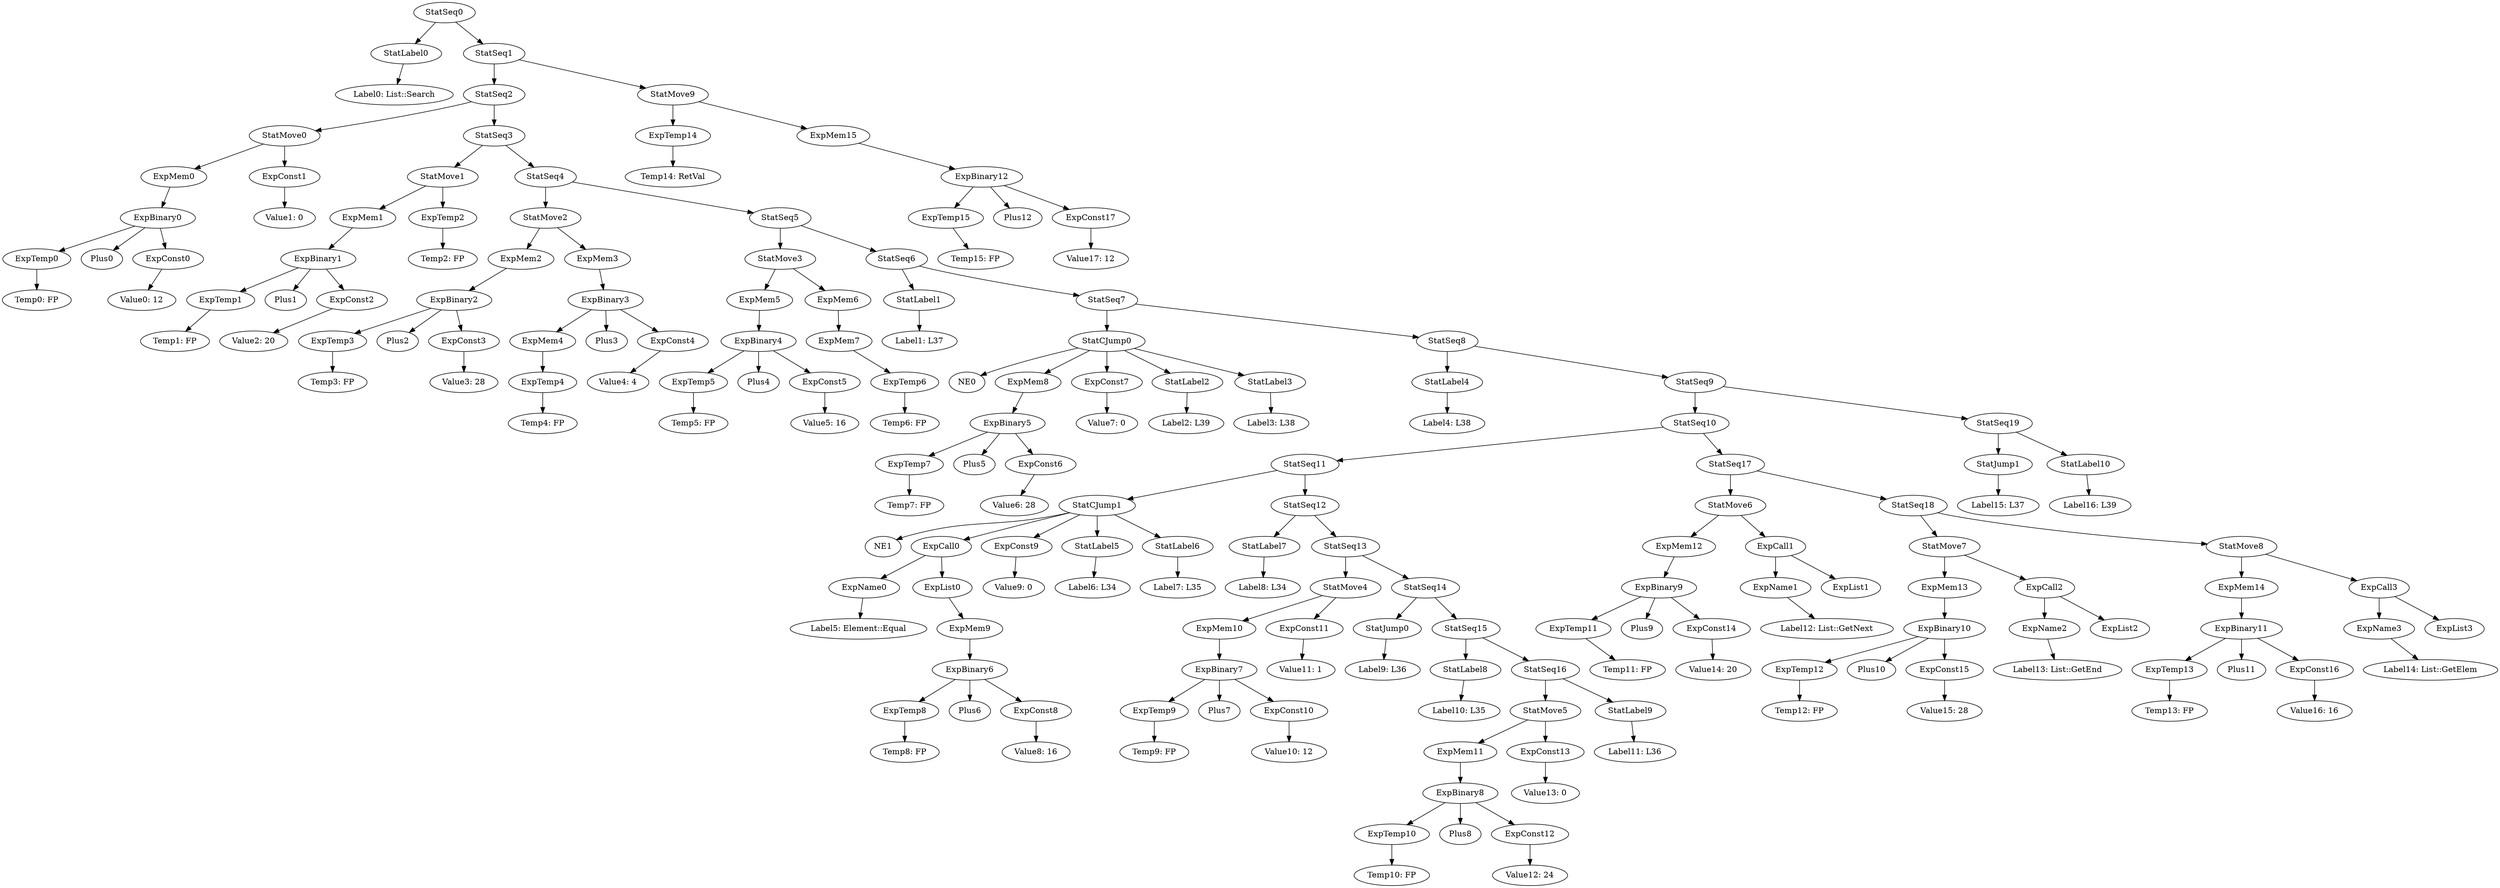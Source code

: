 digraph {
	ordering = out;
	ExpConst17 -> "Value17: 12";
	ExpBinary12 -> ExpTemp15;
	ExpBinary12 -> Plus12;
	ExpBinary12 -> ExpConst17;
	ExpTemp15 -> "Temp15: FP";
	StatMove9 -> ExpTemp14;
	StatMove9 -> ExpMem15;
	ExpTemp14 -> "Temp14: RetVal";
	StatLabel10 -> "Label16: L39";
	StatSeq19 -> StatJump1;
	StatSeq19 -> StatLabel10;
	StatSeq9 -> StatSeq10;
	StatSeq9 -> StatSeq19;
	ExpName3 -> "Label14: List::GetElem";
	ExpMem14 -> ExpBinary11;
	ExpConst16 -> "Value16: 16";
	ExpTemp13 -> "Temp13: FP";
	StatSeq18 -> StatMove7;
	StatSeq18 -> StatMove8;
	ExpCall2 -> ExpName2;
	ExpCall2 -> ExpList2;
	ExpName2 -> "Label13: List::GetEnd";
	ExpBinary5 -> ExpTemp7;
	ExpBinary5 -> Plus5;
	ExpBinary5 -> ExpConst6;
	StatSeq11 -> StatCJump1;
	StatSeq11 -> StatSeq12;
	ExpMem6 -> ExpMem7;
	ExpTemp6 -> "Temp6: FP";
	StatMove6 -> ExpMem12;
	StatMove6 -> ExpCall1;
	ExpConst4 -> "Value4: 4";
	StatMove3 -> ExpMem5;
	StatMove3 -> ExpMem6;
	ExpConst0 -> "Value0: 12";
	StatMove8 -> ExpMem14;
	StatMove8 -> ExpCall3;
	StatLabel7 -> "Label8: L34";
	ExpMem3 -> ExpBinary3;
	ExpConst2 -> "Value2: 20";
	ExpConst1 -> "Value1: 0";
	StatCJump0 -> NE0;
	StatCJump0 -> ExpMem8;
	StatCJump0 -> ExpConst7;
	StatCJump0 -> StatLabel2;
	StatCJump0 -> StatLabel3;
	ExpList0 -> ExpMem9;
	StatSeq5 -> StatMove3;
	StatSeq5 -> StatSeq6;
	StatLabel4 -> "Label4: L38";
	StatLabel9 -> "Label11: L36";
	ExpMem5 -> ExpBinary4;
	StatSeq17 -> StatMove6;
	StatSeq17 -> StatSeq18;
	StatLabel0 -> "Label0: List::Search";
	ExpBinary2 -> ExpTemp3;
	ExpBinary2 -> Plus2;
	ExpBinary2 -> ExpConst3;
	StatMove1 -> ExpMem1;
	StatMove1 -> ExpTemp2;
	ExpMem13 -> ExpBinary10;
	ExpConst6 -> "Value6: 28";
	ExpMem1 -> ExpBinary1;
	StatSeq13 -> StatMove4;
	StatSeq13 -> StatSeq14;
	ExpMem9 -> ExpBinary6;
	StatSeq2 -> StatMove0;
	StatSeq2 -> StatSeq3;
	ExpMem0 -> ExpBinary0;
	ExpTemp5 -> "Temp5: FP";
	ExpBinary4 -> ExpTemp5;
	ExpBinary4 -> Plus4;
	ExpBinary4 -> ExpConst5;
	ExpTemp1 -> "Temp1: FP";
	ExpConst5 -> "Value5: 16";
	StatSeq0 -> StatLabel0;
	StatSeq0 -> StatSeq1;
	ExpTemp11 -> "Temp11: FP";
	StatSeq6 -> StatLabel1;
	StatSeq6 -> StatSeq7;
	StatLabel8 -> "Label10: L35";
	ExpTemp3 -> "Temp3: FP";
	StatSeq8 -> StatLabel4;
	StatSeq8 -> StatSeq9;
	StatLabel3 -> "Label3: L38";
	ExpBinary3 -> ExpMem4;
	ExpBinary3 -> Plus3;
	ExpBinary3 -> ExpConst4;
	ExpMem7 -> ExpTemp6;
	StatSeq3 -> StatMove1;
	StatSeq3 -> StatSeq4;
	StatSeq15 -> StatLabel8;
	StatSeq15 -> StatSeq16;
	ExpConst15 -> "Value15: 28";
	ExpTemp0 -> "Temp0: FP";
	ExpTemp7 -> "Temp7: FP";
	StatLabel1 -> "Label1: L37";
	StatJump1 -> "Label15: L37";
	StatSeq4 -> StatMove2;
	StatSeq4 -> StatSeq5;
	StatSeq1 -> StatSeq2;
	StatSeq1 -> StatMove9;
	ExpMem2 -> ExpBinary2;
	StatMove0 -> ExpMem0;
	StatMove0 -> ExpConst1;
	ExpBinary11 -> ExpTemp13;
	ExpBinary11 -> Plus11;
	ExpBinary11 -> ExpConst16;
	ExpMem4 -> ExpTemp4;
	ExpBinary0 -> ExpTemp0;
	ExpBinary0 -> Plus0;
	ExpBinary0 -> ExpConst0;
	ExpConst7 -> "Value7: 0";
	ExpConst3 -> "Value3: 28";
	ExpTemp12 -> "Temp12: FP";
	StatLabel6 -> "Label7: L35";
	ExpTemp2 -> "Temp2: FP";
	StatMove2 -> ExpMem2;
	StatMove2 -> ExpMem3;
	ExpMem8 -> ExpBinary5;
	StatLabel5 -> "Label6: L34";
	ExpTemp4 -> "Temp4: FP";
	ExpCall3 -> ExpName3;
	ExpCall3 -> ExpList3;
	StatCJump1 -> NE1;
	StatCJump1 -> ExpCall0;
	StatCJump1 -> ExpConst9;
	StatCJump1 -> StatLabel5;
	StatCJump1 -> StatLabel6;
	ExpConst8 -> "Value8: 16";
	ExpName0 -> "Label5: Element::Equal";
	ExpCall0 -> ExpName0;
	ExpCall0 -> ExpList0;
	ExpMem15 -> ExpBinary12;
	ExpTemp8 -> "Temp8: FP";
	ExpConst12 -> "Value12: 24";
	ExpBinary6 -> ExpTemp8;
	ExpBinary6 -> Plus6;
	ExpBinary6 -> ExpConst8;
	StatSeq12 -> StatLabel7;
	StatSeq12 -> StatSeq13;
	ExpTemp9 -> "Temp9: FP";
	ExpBinary7 -> ExpTemp9;
	ExpBinary7 -> Plus7;
	ExpBinary7 -> ExpConst10;
	ExpBinary9 -> ExpTemp11;
	ExpBinary9 -> Plus9;
	ExpBinary9 -> ExpConst14;
	ExpBinary1 -> ExpTemp1;
	ExpBinary1 -> Plus1;
	ExpBinary1 -> ExpConst2;
	ExpConst10 -> "Value10: 12";
	ExpConst9 -> "Value9: 0";
	StatMove5 -> ExpMem11;
	StatMove5 -> ExpConst13;
	StatLabel2 -> "Label2: L39";
	StatMove4 -> ExpMem10;
	StatMove4 -> ExpConst11;
	ExpConst11 -> "Value11: 1";
	StatJump0 -> "Label9: L36";
	ExpCall1 -> ExpName1;
	ExpCall1 -> ExpList1;
	StatSeq14 -> StatJump0;
	StatSeq14 -> StatSeq15;
	StatSeq10 -> StatSeq11;
	StatSeq10 -> StatSeq17;
	ExpName1 -> "Label12: List::GetNext";
	ExpMem10 -> ExpBinary7;
	ExpTemp10 -> "Temp10: FP";
	ExpBinary8 -> ExpTemp10;
	ExpBinary8 -> Plus8;
	ExpBinary8 -> ExpConst12;
	ExpMem11 -> ExpBinary8;
	ExpConst13 -> "Value13: 0";
	StatSeq7 -> StatCJump0;
	StatSeq7 -> StatSeq8;
	StatSeq16 -> StatMove5;
	StatSeq16 -> StatLabel9;
	ExpConst14 -> "Value14: 20";
	ExpMem12 -> ExpBinary9;
	ExpBinary10 -> ExpTemp12;
	ExpBinary10 -> Plus10;
	ExpBinary10 -> ExpConst15;
	StatMove7 -> ExpMem13;
	StatMove7 -> ExpCall2;
}

